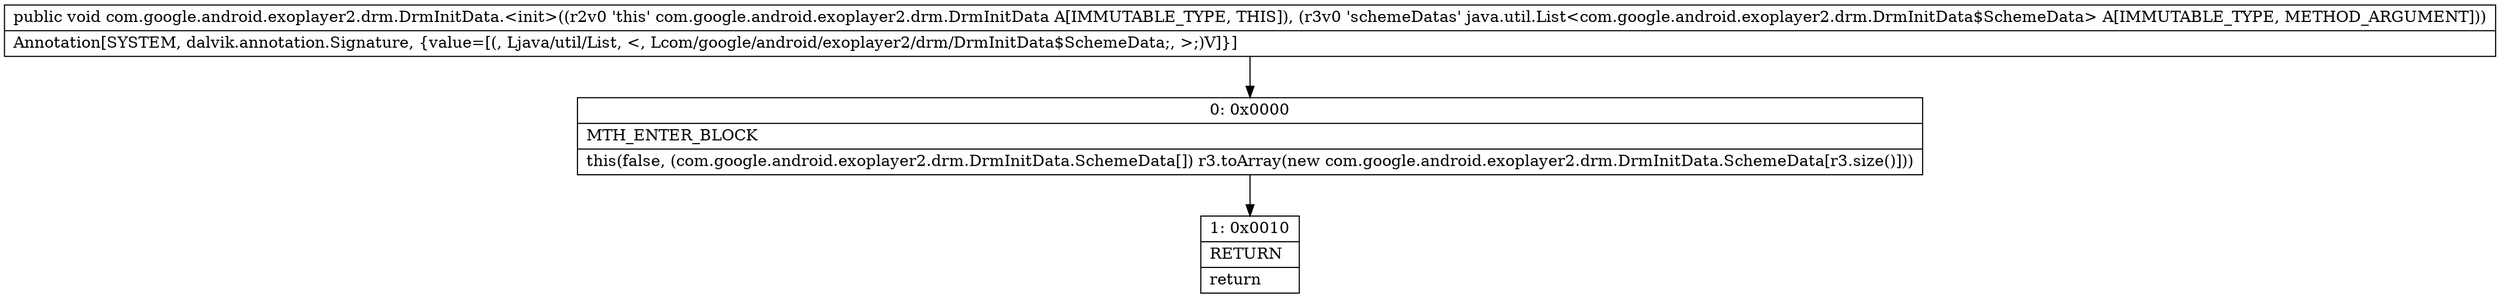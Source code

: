 digraph "CFG forcom.google.android.exoplayer2.drm.DrmInitData.\<init\>(Ljava\/util\/List;)V" {
Node_0 [shape=record,label="{0\:\ 0x0000|MTH_ENTER_BLOCK\l|this(false, (com.google.android.exoplayer2.drm.DrmInitData.SchemeData[]) r3.toArray(new com.google.android.exoplayer2.drm.DrmInitData.SchemeData[r3.size()]))\l}"];
Node_1 [shape=record,label="{1\:\ 0x0010|RETURN\l|return\l}"];
MethodNode[shape=record,label="{public void com.google.android.exoplayer2.drm.DrmInitData.\<init\>((r2v0 'this' com.google.android.exoplayer2.drm.DrmInitData A[IMMUTABLE_TYPE, THIS]), (r3v0 'schemeDatas' java.util.List\<com.google.android.exoplayer2.drm.DrmInitData$SchemeData\> A[IMMUTABLE_TYPE, METHOD_ARGUMENT]))  | Annotation[SYSTEM, dalvik.annotation.Signature, \{value=[(, Ljava\/util\/List, \<, Lcom\/google\/android\/exoplayer2\/drm\/DrmInitData$SchemeData;, \>;)V]\}]\l}"];
MethodNode -> Node_0;
Node_0 -> Node_1;
}

